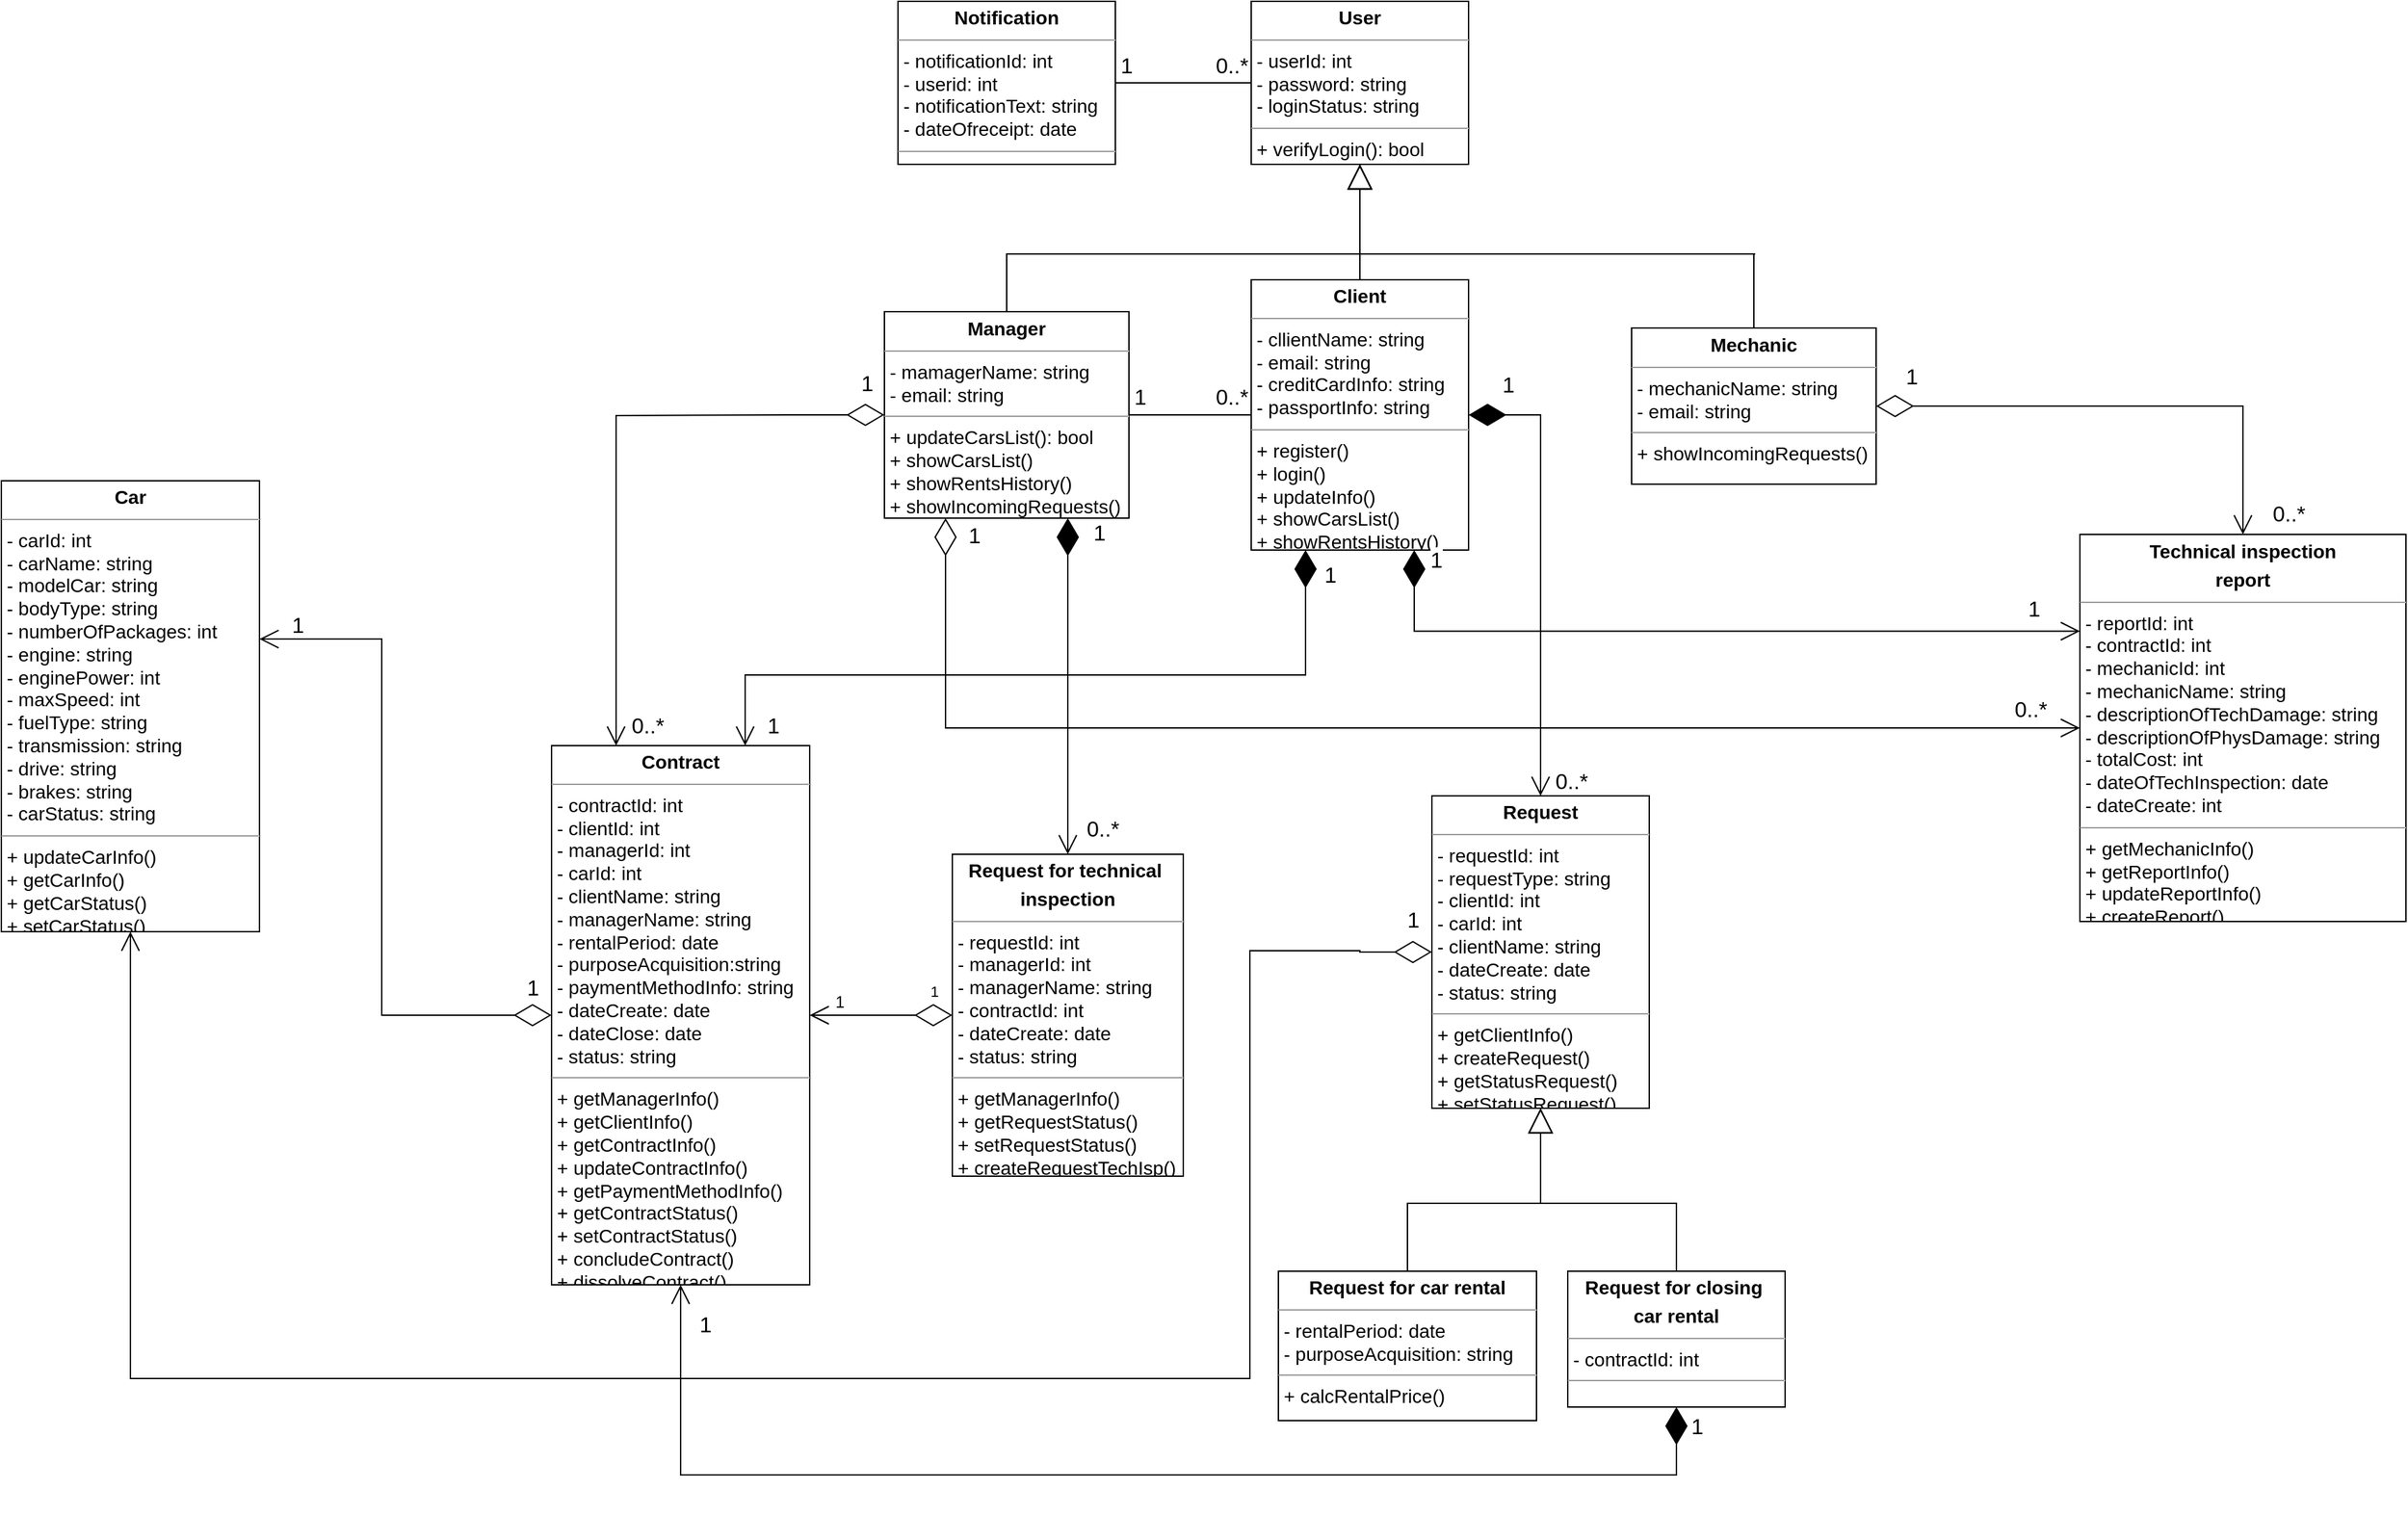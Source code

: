 <mxfile version="11.3.0" type="device" pages="1"><diagram id="lrAARnjr66iQ0tdfJQKW" name="Страница 1"><mxGraphModel dx="1848" dy="1769" grid="1" gridSize="10" guides="1" tooltips="1" connect="1" arrows="1" fold="1" page="1" pageScale="1" pageWidth="827" pageHeight="1169" math="0" shadow="0"><root><mxCell id="0"/><mxCell id="1" parent="0"/><object label="&lt;p style=&quot;margin: 4px 0px 0px ; text-align: center ; font-size: 14px&quot;&gt;&lt;b&gt;&lt;font style=&quot;font-size: 14px&quot;&gt;User&lt;/font&gt;&lt;/b&gt;&lt;/p&gt;&lt;hr size=&quot;1&quot; style=&quot;font-size: 14px&quot;&gt;&lt;p style=&quot;margin: 0px 0px 0px 4px ; font-size: 14px&quot;&gt;&lt;font style=&quot;font-size: 14px&quot;&gt;- userId: int&lt;/font&gt;&lt;/p&gt;&lt;p style=&quot;margin: 0px 0px 0px 4px ; font-size: 14px&quot;&gt;&lt;font style=&quot;font-size: 14px&quot;&gt;- password: string&lt;/font&gt;&lt;/p&gt;&lt;p style=&quot;margin: 0px 0px 0px 4px ; font-size: 14px&quot;&gt;&lt;font style=&quot;font-size: 14px&quot;&gt;- loginStatus: string&amp;nbsp;&lt;/font&gt;&lt;/p&gt;&lt;hr size=&quot;1&quot; style=&quot;font-size: 14px&quot;&gt;&lt;p style=&quot;margin: 0px 0px 0px 4px ; font-size: 14px&quot;&gt;&lt;font style=&quot;font-size: 14px&quot;&gt;+ verifyLogin(): bool&lt;/font&gt;&lt;/p&gt;" placeholders="1" id="WeOP5cdu-YpunNV9IfW0-31"><mxCell style="verticalAlign=top;align=left;overflow=fill;fontSize=12;fontFamily=Helvetica;html=1;spacing=4;" parent="1" vertex="1"><mxGeometry x="280" y="-165" width="160" height="120" as="geometry"/></mxCell></object><mxCell id="WeOP5cdu-YpunNV9IfW0-32" value="&lt;p style=&quot;margin: 4px 0px 0px ; text-align: center ; font-size: 14px&quot;&gt;&lt;b&gt;&lt;font style=&quot;font-size: 14px&quot;&gt;Client&lt;/font&gt;&lt;/b&gt;&lt;/p&gt;&lt;hr size=&quot;1&quot; style=&quot;font-size: 14px&quot;&gt;&lt;p style=&quot;margin: 0px 0px 0px 4px ; font-size: 14px&quot;&gt;&lt;font style=&quot;font-size: 14px&quot;&gt;- cllientName: string&lt;/font&gt;&lt;/p&gt;&lt;p style=&quot;margin: 0px 0px 0px 4px ; font-size: 14px&quot;&gt;&lt;font style=&quot;font-size: 14px&quot;&gt;- email: string&lt;/font&gt;&lt;/p&gt;&lt;p style=&quot;margin: 0px 0px 0px 4px ; font-size: 14px&quot;&gt;&lt;font style=&quot;font-size: 14px&quot;&gt;- creditCardInfo: string&lt;/font&gt;&lt;/p&gt;&lt;p style=&quot;margin: 0px 0px 0px 4px ; font-size: 14px&quot;&gt;&lt;font style=&quot;font-size: 14px&quot;&gt;- passportInfo: string&lt;/font&gt;&lt;/p&gt;&lt;hr size=&quot;1&quot; style=&quot;font-size: 14px&quot;&gt;&lt;p style=&quot;margin: 0px 0px 0px 4px ; font-size: 14px&quot;&gt;&lt;font style=&quot;font-size: 14px&quot;&gt;+ register()&lt;/font&gt;&lt;/p&gt;&lt;p style=&quot;margin: 0px 0px 0px 4px ; font-size: 14px&quot;&gt;&lt;font style=&quot;font-size: 14px&quot;&gt;+ login()&lt;/font&gt;&lt;/p&gt;&lt;p style=&quot;margin: 0px 0px 0px 4px ; font-size: 14px&quot;&gt;&lt;font style=&quot;font-size: 14px&quot;&gt;+ updateInfo()&lt;/font&gt;&lt;/p&gt;&lt;p style=&quot;margin: 0px 0px 0px 4px ; font-size: 14px&quot;&gt;&lt;font style=&quot;font-size: 14px&quot;&gt;+ showCarsList()&lt;/font&gt;&lt;/p&gt;&lt;p style=&quot;margin: 0px 0px 0px 4px ; font-size: 14px&quot;&gt;&lt;font style=&quot;font-size: 14px&quot;&gt;+ showRentsHistory()&lt;/font&gt;&lt;/p&gt;&lt;p style=&quot;margin: 0px 0px 0px 4px ; font-size: 14px&quot;&gt;&lt;br&gt;&lt;/p&gt;" style="verticalAlign=top;align=left;overflow=fill;fontSize=12;fontFamily=Helvetica;html=1;spacing=4;" parent="1" vertex="1"><mxGeometry x="280" y="40" width="160" height="199" as="geometry"/></mxCell><mxCell id="WeOP5cdu-YpunNV9IfW0-33" value="&lt;p style=&quot;margin: 4px 0px 0px ; text-align: center ; font-size: 14px&quot;&gt;&lt;b&gt;&lt;font style=&quot;font-size: 14px&quot;&gt;Mechanic&lt;/font&gt;&lt;/b&gt;&lt;/p&gt;&lt;hr size=&quot;1&quot; style=&quot;font-size: 14px&quot;&gt;&lt;p style=&quot;margin: 0px 0px 0px 4px ; font-size: 14px&quot;&gt;&lt;font style=&quot;font-size: 14px&quot;&gt;- mechanicName: string&lt;/font&gt;&lt;/p&gt;&lt;p style=&quot;margin: 0px 0px 0px 4px ; font-size: 14px&quot;&gt;&lt;font style=&quot;font-size: 14px&quot;&gt;- email: string&lt;/font&gt;&lt;/p&gt;&lt;hr size=&quot;1&quot; style=&quot;font-size: 14px&quot;&gt;&lt;p style=&quot;margin: 0px 0px 0px 4px ; font-size: 14px&quot;&gt;&lt;font style=&quot;font-size: 14px&quot;&gt;+ showIncomingRequests()&lt;/font&gt;&lt;/p&gt;&lt;p style=&quot;margin: 0px 0px 0px 4px ; font-size: 14px&quot;&gt;&lt;br&gt;&lt;/p&gt;" style="verticalAlign=top;align=left;overflow=fill;fontSize=12;fontFamily=Helvetica;html=1;spacing=4;" parent="1" vertex="1"><mxGeometry x="560" y="75.5" width="180" height="115" as="geometry"/></mxCell><mxCell id="WeOP5cdu-YpunNV9IfW0-34" value="&lt;p style=&quot;margin: 4px 0px 0px ; text-align: center ; font-size: 14px&quot;&gt;&lt;b&gt;&lt;font style=&quot;font-size: 14px&quot;&gt;Manager&lt;/font&gt;&lt;/b&gt;&lt;/p&gt;&lt;hr size=&quot;1&quot; style=&quot;font-size: 14px&quot;&gt;&lt;p style=&quot;margin: 0px 0px 0px 4px ; font-size: 14px&quot;&gt;&lt;font style=&quot;font-size: 14px&quot;&gt;- mamagerName: string&lt;/font&gt;&lt;/p&gt;&lt;p style=&quot;margin: 0px 0px 0px 4px ; font-size: 14px&quot;&gt;&lt;font style=&quot;font-size: 14px&quot;&gt;- email: string&lt;/font&gt;&lt;/p&gt;&lt;hr size=&quot;1&quot; style=&quot;font-size: 14px&quot;&gt;&lt;p style=&quot;margin: 0px 0px 0px 4px ; font-size: 14px&quot;&gt;&lt;font style=&quot;font-size: 14px&quot;&gt;+ updateCarsList(): bool&lt;/font&gt;&lt;/p&gt;&lt;p style=&quot;margin: 0px 0px 0px 4px ; font-size: 14px&quot;&gt;&lt;font style=&quot;font-size: 14px&quot;&gt;+ showCarsList()&lt;/font&gt;&lt;/p&gt;&lt;p style=&quot;margin: 0px 0px 0px 4px ; font-size: 14px&quot;&gt;&lt;font style=&quot;font-size: 14px&quot;&gt;+ showRentsHistory()&lt;/font&gt;&lt;/p&gt;&lt;p style=&quot;margin: 0px 0px 0px 4px ; font-size: 14px&quot;&gt;&lt;font style=&quot;font-size: 14px&quot;&gt;+ showIncomingRequests()&lt;/font&gt;&lt;/p&gt;&lt;p style=&quot;margin: 0px 0px 0px 4px ; font-size: 14px&quot;&gt;&lt;br&gt;&lt;/p&gt;" style="verticalAlign=top;align=left;overflow=fill;fontSize=12;fontFamily=Helvetica;html=1;spacing=4;" parent="1" vertex="1"><mxGeometry x="10" y="63.5" width="180" height="152" as="geometry"/></mxCell><mxCell id="WeOP5cdu-YpunNV9IfW0-35" value="" style="endArrow=block;endSize=16;endFill=0;html=1;strokeColor=#000000;strokeWidth=1;edgeStyle=orthogonalEdgeStyle;rounded=0;entryX=0.5;entryY=1;entryDx=0;entryDy=0;exitX=0.5;exitY=0;exitDx=0;exitDy=0;spacing=4;" parent="1" source="WeOP5cdu-YpunNV9IfW0-33" target="WeOP5cdu-YpunNV9IfW0-31" edge="1"><mxGeometry width="160" relative="1" as="geometry"><mxPoint x="10" y="55" as="sourcePoint"/><mxPoint x="340" y="85" as="targetPoint"/><Array as="points"><mxPoint x="651" y="21"/><mxPoint x="361" y="21"/></Array></mxGeometry></mxCell><mxCell id="WeOP5cdu-YpunNV9IfW0-39" value="" style="endArrow=block;endSize=16;endFill=0;html=1;strokeWidth=1;entryX=0.5;entryY=1;entryDx=0;entryDy=0;exitX=0.5;exitY=0;exitDx=0;exitDy=0;rounded=0;edgeStyle=orthogonalEdgeStyle;spacing=4;" parent="1" source="WeOP5cdu-YpunNV9IfW0-34" target="WeOP5cdu-YpunNV9IfW0-31" edge="1"><mxGeometry width="160" relative="1" as="geometry"><mxPoint x="70" y="45" as="sourcePoint"/><mxPoint x="230" y="45" as="targetPoint"/><Array as="points"><mxPoint x="100" y="21"/><mxPoint x="360" y="21"/></Array></mxGeometry></mxCell><mxCell id="WeOP5cdu-YpunNV9IfW0-40" value="" style="endArrow=block;endSize=16;endFill=0;html=1;strokeWidth=1;entryX=0.5;entryY=1;entryDx=0;entryDy=0;exitX=0.5;exitY=0;exitDx=0;exitDy=0;rounded=0;edgeStyle=orthogonalEdgeStyle;spacing=4;" parent="1" source="WeOP5cdu-YpunNV9IfW0-32" target="WeOP5cdu-YpunNV9IfW0-31" edge="1"><mxGeometry width="160" relative="1" as="geometry"><mxPoint x="-10" y="75" as="sourcePoint"/><mxPoint x="200" y="-35" as="targetPoint"/></mxGeometry></mxCell><mxCell id="WeOP5cdu-YpunNV9IfW0-52" value="&lt;p style=&quot;margin: 4px 0px 0px ; text-align: center ; font-size: 14px&quot;&gt;&lt;b&gt;&lt;font style=&quot;font-size: 14px&quot;&gt;Request&lt;/font&gt;&lt;/b&gt;&lt;/p&gt;&lt;hr size=&quot;1&quot; style=&quot;font-size: 14px&quot;&gt;&lt;p style=&quot;margin: 0px 0px 0px 4px ; font-size: 14px&quot;&gt;&lt;font style=&quot;font-size: 14px&quot;&gt;- requestId: int&lt;/font&gt;&lt;/p&gt;&lt;p style=&quot;margin: 0px 0px 0px 4px ; font-size: 14px&quot;&gt;&lt;font style=&quot;font-size: 14px&quot;&gt;- requestType: string&lt;/font&gt;&lt;/p&gt;&lt;p style=&quot;margin: 0px 0px 0px 4px ; font-size: 14px&quot;&gt;&lt;font style=&quot;font-size: 14px&quot;&gt;- clientId: int&lt;/font&gt;&lt;/p&gt;&lt;p style=&quot;margin: 0px 0px 0px 4px ; font-size: 14px&quot;&gt;&lt;font style=&quot;font-size: 14px&quot;&gt;- carId: int&lt;/font&gt;&lt;/p&gt;&lt;p style=&quot;margin: 0px 0px 0px 4px ; font-size: 14px&quot;&gt;&lt;font style=&quot;font-size: 14px&quot;&gt;- clientName: string&lt;/font&gt;&lt;/p&gt;&lt;p style=&quot;margin: 0px 0px 0px 4px ; font-size: 14px&quot;&gt;&lt;font style=&quot;font-size: 14px&quot;&gt;- dateCreate: date&lt;/font&gt;&lt;/p&gt;&lt;p style=&quot;margin: 0px 0px 0px 4px ; font-size: 14px&quot;&gt;&lt;font style=&quot;font-size: 14px&quot;&gt;- status: string&lt;/font&gt;&lt;/p&gt;&lt;hr size=&quot;1&quot; style=&quot;font-size: 14px&quot;&gt;&lt;p style=&quot;margin: 0px 0px 0px 4px ; font-size: 14px&quot;&gt;&lt;font style=&quot;font-size: 14px&quot;&gt;+ getClientInfo()&lt;/font&gt;&lt;/p&gt;&lt;p style=&quot;margin: 0px 0px 0px 4px ; font-size: 14px&quot;&gt;&lt;font style=&quot;font-size: 14px&quot;&gt;+ createRequest()&lt;/font&gt;&lt;/p&gt;&lt;p style=&quot;margin: 0px 0px 0px 4px ; font-size: 14px&quot;&gt;&lt;font style=&quot;font-size: 14px&quot;&gt;+ getStatusRequest()&lt;/font&gt;&lt;/p&gt;&lt;p style=&quot;margin: 0px 0px 0px 4px ; font-size: 14px&quot;&gt;&lt;font style=&quot;font-size: 14px&quot;&gt;+ setStatusRequest()&lt;/font&gt;&lt;/p&gt;" style="verticalAlign=top;align=left;overflow=fill;fontSize=12;fontFamily=Helvetica;html=1;spacing=4;" parent="1" vertex="1"><mxGeometry x="413" y="420" width="160" height="230" as="geometry"/></mxCell><mxCell id="WeOP5cdu-YpunNV9IfW0-53" value="&lt;font style=&quot;font-size: 16px&quot;&gt;1&lt;/font&gt;" style="endArrow=open;html=1;endSize=12;startArrow=diamondThin;startSize=25;startFill=1;edgeStyle=orthogonalEdgeStyle;align=left;verticalAlign=bottom;strokeWidth=1;exitX=1;exitY=0.5;exitDx=0;exitDy=0;entryX=0.5;entryY=0;entryDx=0;entryDy=0;rounded=0;spacing=4;" parent="1" source="WeOP5cdu-YpunNV9IfW0-32" target="WeOP5cdu-YpunNV9IfW0-52" edge="1"><mxGeometry x="-0.877" y="9" relative="1" as="geometry"><mxPoint x="80" y="390" as="sourcePoint"/><mxPoint x="240" y="390" as="targetPoint"/><mxPoint as="offset"/><Array as="points"><mxPoint x="493" y="139"/></Array></mxGeometry></mxCell><mxCell id="WeOP5cdu-YpunNV9IfW0-56" value="&lt;p style=&quot;margin: 4px 0px 0px ; text-align: center ; font-size: 14px&quot;&gt;&lt;b&gt;&lt;font style=&quot;font-size: 14px&quot;&gt;Request for closing&amp;nbsp;&lt;/font&gt;&lt;/b&gt;&lt;/p&gt;&lt;p style=&quot;margin: 4px 0px 0px ; text-align: center ; font-size: 14px&quot;&gt;&lt;b&gt;&lt;font style=&quot;font-size: 14px&quot;&gt;car rental&lt;/font&gt;&lt;/b&gt;&lt;/p&gt;&lt;hr size=&quot;1&quot; style=&quot;font-size: 14px&quot;&gt;&lt;p style=&quot;margin: 0px 0px 0px 4px ; font-size: 14px&quot;&gt;&lt;font style=&quot;font-size: 14px&quot;&gt;- contractId: int&lt;/font&gt;&lt;/p&gt;&lt;hr size=&quot;1&quot; style=&quot;font-size: 14px&quot;&gt;&lt;p style=&quot;margin: 0px 0px 0px 4px ; font-size: 14px&quot;&gt;&lt;br&gt;&lt;/p&gt;" style="verticalAlign=top;align=left;overflow=fill;fontSize=12;fontFamily=Helvetica;html=1;spacing=4;" parent="1" vertex="1"><mxGeometry x="513" y="770" width="160" height="100" as="geometry"/></mxCell><mxCell id="WeOP5cdu-YpunNV9IfW0-57" value="" style="endArrow=block;endSize=16;endFill=0;html=1;strokeWidth=1;rounded=0;edgeStyle=orthogonalEdgeStyle;entryX=0.5;entryY=1;entryDx=0;entryDy=0;exitX=0.5;exitY=0;exitDx=0;exitDy=0;spacing=4;" parent="1" source="REHTgYiFzQyYZVdA68PL-5" target="WeOP5cdu-YpunNV9IfW0-52" edge="1"><mxGeometry width="160" relative="1" as="geometry"><mxPoint x="400" y="690" as="sourcePoint"/><mxPoint x="210" y="649" as="targetPoint"/><Array as="points"><mxPoint x="395" y="720"/><mxPoint x="493" y="720"/></Array></mxGeometry></mxCell><mxCell id="WeOP5cdu-YpunNV9IfW0-58" value="" style="endArrow=block;endSize=16;endFill=0;html=1;strokeWidth=1;rounded=0;edgeStyle=orthogonalEdgeStyle;entryX=0.5;entryY=1;entryDx=0;entryDy=0;exitX=0.5;exitY=0;exitDx=0;exitDy=0;spacing=4;" parent="1" source="WeOP5cdu-YpunNV9IfW0-56" target="WeOP5cdu-YpunNV9IfW0-52" edge="1"><mxGeometry width="160" relative="1" as="geometry"><mxPoint x="310" y="749" as="sourcePoint"/><mxPoint x="470" y="749" as="targetPoint"/><Array as="points"><mxPoint x="593" y="720"/><mxPoint x="493" y="720"/></Array></mxGeometry></mxCell><mxCell id="WeOP5cdu-YpunNV9IfW0-59" value="&lt;p style=&quot;margin: 4px 0px 0px ; text-align: center ; font-size: 14px&quot;&gt;&lt;b&gt;&lt;font style=&quot;font-size: 14px&quot;&gt;Contract&lt;/font&gt;&lt;/b&gt;&lt;/p&gt;&lt;hr size=&quot;1&quot; style=&quot;font-size: 14px&quot;&gt;&lt;p style=&quot;margin: 0px 0px 0px 4px ; font-size: 14px&quot;&gt;&lt;font style=&quot;font-size: 14px&quot;&gt;- contractId: int&lt;/font&gt;&lt;/p&gt;&lt;p style=&quot;margin: 0px 0px 0px 4px ; font-size: 14px&quot;&gt;&lt;font style=&quot;font-size: 14px&quot;&gt;&lt;span&gt;- clientId: int&lt;/span&gt;&lt;br&gt;&lt;/font&gt;&lt;/p&gt;&lt;p style=&quot;margin: 0px 0px 0px 4px ; font-size: 14px&quot;&gt;&lt;font style=&quot;font-size: 14px&quot;&gt;- managerId: int&lt;/font&gt;&lt;/p&gt;&lt;p style=&quot;margin: 0px 0px 0px 4px ; font-size: 14px&quot;&gt;&lt;font style=&quot;font-size: 14px&quot;&gt;- carId: int&lt;/font&gt;&lt;/p&gt;&lt;p style=&quot;margin: 0px 0px 0px 4px ; font-size: 14px&quot;&gt;&lt;font style=&quot;font-size: 14px&quot;&gt;- clientName: string&lt;/font&gt;&lt;/p&gt;&lt;p style=&quot;margin: 0px 0px 0px 4px ; font-size: 14px&quot;&gt;&lt;font style=&quot;font-size: 14px&quot;&gt;- managerName: string&lt;/font&gt;&lt;/p&gt;&lt;p style=&quot;margin: 0px 0px 0px 4px ; font-size: 14px&quot;&gt;&lt;font style=&quot;font-size: 14px&quot;&gt;- rentalPeriod: date&lt;/font&gt;&lt;/p&gt;&lt;p style=&quot;margin: 0px 0px 0px 4px ; font-size: 14px&quot;&gt;&lt;font style=&quot;font-size: 14px&quot;&gt;- purposeAcquisition:string&lt;/font&gt;&lt;/p&gt;&lt;p style=&quot;margin: 0px 0px 0px 4px ; font-size: 14px&quot;&gt;&lt;font style=&quot;font-size: 14px&quot;&gt;- paymentMethodInfo: string&lt;/font&gt;&lt;/p&gt;&lt;p style=&quot;margin: 0px 0px 0px 4px ; font-size: 14px&quot;&gt;&lt;font style=&quot;font-size: 14px&quot;&gt;- dateCreate: date&lt;/font&gt;&lt;/p&gt;&lt;p style=&quot;margin: 0px 0px 0px 4px ; font-size: 14px&quot;&gt;&lt;font style=&quot;font-size: 14px&quot;&gt;- dateClose: date&lt;/font&gt;&lt;/p&gt;&lt;p style=&quot;margin: 0px 0px 0px 4px ; font-size: 14px&quot;&gt;&lt;font style=&quot;font-size: 14px&quot;&gt;- status: string&lt;/font&gt;&lt;/p&gt;&lt;hr size=&quot;1&quot; style=&quot;font-size: 14px&quot;&gt;&lt;p style=&quot;margin: 0px 0px 0px 4px ; font-size: 14px&quot;&gt;&lt;font style=&quot;font-size: 14px&quot;&gt;+ getManagerInfo()&lt;/font&gt;&lt;/p&gt;&lt;p style=&quot;margin: 0px 0px 0px 4px ; font-size: 14px&quot;&gt;&lt;font style=&quot;font-size: 14px&quot;&gt;+ getClientInfo()&lt;/font&gt;&lt;/p&gt;&lt;p style=&quot;margin: 0px 0px 0px 4px ; font-size: 14px&quot;&gt;&lt;font style=&quot;font-size: 14px&quot;&gt;+ getContractInfo()&lt;/font&gt;&lt;/p&gt;&lt;p style=&quot;margin: 0px 0px 0px 4px ; font-size: 14px&quot;&gt;&lt;font style=&quot;font-size: 14px&quot;&gt;+ updateContractInfo()&lt;/font&gt;&lt;/p&gt;&lt;p style=&quot;margin: 0px 0px 0px 4px ; font-size: 14px&quot;&gt;&lt;font style=&quot;font-size: 14px&quot;&gt;+ getPaymentMethodInfo()&lt;/font&gt;&lt;/p&gt;&lt;p style=&quot;margin: 0px 0px 0px 4px ; font-size: 14px&quot;&gt;&lt;font style=&quot;font-size: 14px&quot;&gt;+ getContractStatus()&lt;/font&gt;&lt;/p&gt;&lt;p style=&quot;margin: 0px 0px 0px 4px ; font-size: 14px&quot;&gt;&lt;font style=&quot;font-size: 14px&quot;&gt;+ setContractStatus()&lt;/font&gt;&lt;/p&gt;&lt;p style=&quot;margin: 0px 0px 0px 4px ; font-size: 14px&quot;&gt;&lt;font style=&quot;font-size: 14px&quot;&gt;+ concludeContract()&lt;/font&gt;&lt;/p&gt;&lt;p style=&quot;margin: 0px 0px 0px 4px ; font-size: 14px&quot;&gt;&lt;font style=&quot;font-size: 14px&quot;&gt;+ dissolveContract()&lt;/font&gt;&lt;/p&gt;" style="verticalAlign=top;align=left;overflow=fill;fontSize=12;fontFamily=Helvetica;html=1;spacing=4;" parent="1" vertex="1"><mxGeometry x="-235" y="383" width="190" height="397" as="geometry"/></mxCell><mxCell id="WeOP5cdu-YpunNV9IfW0-65" value="&lt;font style=&quot;font-size: 16px&quot;&gt;1&lt;/font&gt;" style="endArrow=open;html=1;endSize=12;startArrow=diamondThin;startSize=25;startFill=0;edgeStyle=orthogonalEdgeStyle;align=left;verticalAlign=bottom;strokeWidth=1;entryX=0.25;entryY=0;entryDx=0;entryDy=0;rounded=0;spacing=4;exitX=0;exitY=0.5;exitDx=0;exitDy=0;" parent="1" source="WeOP5cdu-YpunNV9IfW0-34" target="WeOP5cdu-YpunNV9IfW0-59" edge="1"><mxGeometry x="-0.902" y="-10" relative="1" as="geometry"><mxPoint x="-50" y="240" as="sourcePoint"/><mxPoint x="-60" y="440" as="targetPoint"/><Array as="points"><mxPoint x="-60" y="139"/><mxPoint x="-60" y="140"/><mxPoint x="-188" y="140"/></Array><mxPoint as="offset"/></mxGeometry></mxCell><mxCell id="WeOP5cdu-YpunNV9IfW0-67" value="&lt;font style=&quot;font-size: 16px&quot;&gt;1&lt;/font&gt;" style="endArrow=open;html=1;endSize=12;startArrow=diamondThin;startSize=25;startFill=1;edgeStyle=orthogonalEdgeStyle;align=left;verticalAlign=bottom;strokeWidth=1;exitX=0.25;exitY=1;exitDx=0;exitDy=0;entryX=0.75;entryY=0;entryDx=0;entryDy=0;rounded=0;spacing=4;" parent="1" source="WeOP5cdu-YpunNV9IfW0-32" target="WeOP5cdu-YpunNV9IfW0-59" edge="1"><mxGeometry x="-0.887" y="10" relative="1" as="geometry"><mxPoint x="180" y="330" as="sourcePoint"/><mxPoint x="140" y="450" as="targetPoint"/><Array as="points"><mxPoint x="320" y="331"/><mxPoint x="-92" y="331"/></Array><mxPoint as="offset"/></mxGeometry></mxCell><mxCell id="WeOP5cdu-YpunNV9IfW0-72" value="&lt;p style=&quot;margin: 4px 0px 0px ; text-align: center ; font-size: 14px&quot;&gt;&lt;b&gt;&lt;font style=&quot;font-size: 14px&quot;&gt;Car&lt;/font&gt;&lt;/b&gt;&lt;/p&gt;&lt;hr size=&quot;1&quot; style=&quot;font-size: 14px&quot;&gt;&lt;p style=&quot;margin: 0px 0px 0px 4px ; font-size: 14px&quot;&gt;&lt;font style=&quot;font-size: 14px&quot;&gt;- carId: int&lt;/font&gt;&lt;/p&gt;&lt;p style=&quot;margin: 0px 0px 0px 4px ; font-size: 14px&quot;&gt;&lt;font style=&quot;font-size: 14px&quot;&gt;- carName: string&lt;/font&gt;&lt;/p&gt;&lt;p style=&quot;margin: 0px 0px 0px 4px ; font-size: 14px&quot;&gt;&lt;font style=&quot;font-size: 14px&quot;&gt;- modelCar: string&lt;/font&gt;&lt;/p&gt;&lt;p style=&quot;margin: 0px 0px 0px 4px ; font-size: 14px&quot;&gt;&lt;font style=&quot;font-size: 14px&quot;&gt;- bodyType: string&lt;/font&gt;&lt;/p&gt;&lt;p style=&quot;margin: 0px 0px 0px 4px ; font-size: 14px&quot;&gt;- numberOfPackages: int&lt;/p&gt;&lt;p style=&quot;margin: 0px 0px 0px 4px ; font-size: 14px&quot;&gt;&lt;font style=&quot;font-size: 14px&quot;&gt;- engine: string&lt;/font&gt;&lt;/p&gt;&lt;p style=&quot;margin: 0px 0px 0px 4px ; font-size: 14px&quot;&gt;&lt;font style=&quot;font-size: 14px&quot;&gt;- enginePower: int&lt;/font&gt;&lt;/p&gt;&lt;p style=&quot;margin: 0px 0px 0px 4px ; font-size: 14px&quot;&gt;&lt;font style=&quot;font-size: 14px&quot;&gt;- maxSpeed: int&lt;/font&gt;&lt;/p&gt;&lt;p style=&quot;margin: 0px 0px 0px 4px ; font-size: 14px&quot;&gt;&lt;font style=&quot;font-size: 14px&quot;&gt;- fuelType: string&lt;/font&gt;&lt;/p&gt;&lt;p style=&quot;margin: 0px 0px 0px 4px ; font-size: 14px&quot;&gt;&lt;font style=&quot;font-size: 14px&quot;&gt;- transmission: string&lt;/font&gt;&lt;/p&gt;&lt;p style=&quot;margin: 0px 0px 0px 4px ; font-size: 14px&quot;&gt;&lt;font style=&quot;font-size: 14px&quot;&gt;- drive: string&lt;/font&gt;&lt;/p&gt;&lt;p style=&quot;margin: 0px 0px 0px 4px ; font-size: 14px&quot;&gt;&lt;font style=&quot;font-size: 14px&quot;&gt;- brakes: string&lt;/font&gt;&lt;/p&gt;&lt;p style=&quot;margin: 0px 0px 0px 4px ; font-size: 14px&quot;&gt;&lt;font style=&quot;font-size: 14px&quot;&gt;- carStatus: string&lt;/font&gt;&lt;/p&gt;&lt;hr size=&quot;1&quot; style=&quot;font-size: 14px&quot;&gt;&lt;p style=&quot;margin: 0px 0px 0px 4px ; font-size: 14px&quot;&gt;&lt;font style=&quot;font-size: 14px&quot;&gt;+ updateCarInfo()&lt;/font&gt;&lt;/p&gt;&lt;p style=&quot;margin: 0px 0px 0px 4px ; font-size: 14px&quot;&gt;&lt;font style=&quot;font-size: 14px&quot;&gt;+ getCarInfo()&lt;/font&gt;&lt;/p&gt;&lt;p style=&quot;margin: 0px 0px 0px 4px ; font-size: 14px&quot;&gt;&lt;font style=&quot;font-size: 14px&quot;&gt;+ getCarStatus()&lt;/font&gt;&lt;/p&gt;&lt;p style=&quot;margin: 0px 0px 0px 4px ; font-size: 14px&quot;&gt;&lt;font style=&quot;font-size: 14px&quot;&gt;+ setCarStatus()&lt;/font&gt;&lt;/p&gt;" style="verticalAlign=top;align=left;overflow=fill;fontSize=12;fontFamily=Helvetica;html=1;direction=west;spacing=4;" parent="1" vertex="1"><mxGeometry x="-640" y="188" width="190" height="332" as="geometry"/></mxCell><object label="&lt;p style=&quot;margin: 4px 0px 0px ; text-align: center ; font-size: 14px&quot;&gt;&lt;b&gt;&lt;font style=&quot;font-size: 14px&quot;&gt;Notification&lt;/font&gt;&lt;/b&gt;&lt;/p&gt;&lt;hr size=&quot;1&quot; style=&quot;font-size: 14px&quot;&gt;&lt;p style=&quot;margin: 0px 0px 0px 4px ; font-size: 14px&quot;&gt;&lt;font style=&quot;font-size: 14px&quot;&gt;- notificationId: int&lt;/font&gt;&lt;/p&gt;&lt;p style=&quot;margin: 0px 0px 0px 4px ; font-size: 14px&quot;&gt;&lt;font style=&quot;font-size: 14px&quot;&gt;- userid: int&lt;/font&gt;&lt;/p&gt;&lt;p style=&quot;margin: 0px 0px 0px 4px ; font-size: 14px&quot;&gt;&lt;font style=&quot;font-size: 14px&quot;&gt;- notificationText: string&lt;/font&gt;&lt;/p&gt;&lt;p style=&quot;margin: 0px 0px 0px 4px ; font-size: 14px&quot;&gt;&lt;font style=&quot;font-size: 14px&quot;&gt;- dateOfreceipt: date&amp;nbsp;&lt;/font&gt;&lt;/p&gt;&lt;hr size=&quot;1&quot; style=&quot;font-size: 14px&quot;&gt;&lt;p style=&quot;margin: 0px 0px 0px 4px ; font-size: 14px&quot;&gt;&lt;br&gt;&lt;/p&gt;" placeholders="1" id="WeOP5cdu-YpunNV9IfW0-81"><mxCell style="verticalAlign=top;align=left;overflow=fill;fontSize=12;fontFamily=Helvetica;html=1;spacing=4;" parent="1" vertex="1"><mxGeometry x="20" y="-165" width="160" height="120" as="geometry"/></mxCell></object><mxCell id="WeOP5cdu-YpunNV9IfW0-88" value="&lt;p style=&quot;margin: 4px 0px 0px ; text-align: center ; font-size: 14px&quot;&gt;&lt;b&gt;&lt;font style=&quot;font-size: 14px&quot;&gt;Request for technical&amp;nbsp;&lt;/font&gt;&lt;/b&gt;&lt;/p&gt;&lt;p style=&quot;margin: 4px 0px 0px ; text-align: center ; font-size: 14px&quot;&gt;&lt;b&gt;&lt;font style=&quot;font-size: 14px&quot;&gt;inspection&lt;/font&gt;&lt;/b&gt;&lt;/p&gt;&lt;hr size=&quot;1&quot; style=&quot;font-size: 14px&quot;&gt;&lt;p style=&quot;margin: 0px 0px 0px 4px ; font-size: 14px&quot;&gt;&lt;font style=&quot;font-size: 14px&quot;&gt;- requestId: int&lt;/font&gt;&lt;/p&gt;&lt;p style=&quot;margin: 0px 0px 0px 4px ; font-size: 14px&quot;&gt;&lt;font style=&quot;font-size: 14px&quot;&gt;- managerId: int&lt;/font&gt;&lt;/p&gt;&lt;p style=&quot;margin: 0px 0px 0px 4px ; font-size: 14px&quot;&gt;&lt;font style=&quot;font-size: 14px&quot;&gt;- managerName: string&lt;/font&gt;&lt;/p&gt;&lt;p style=&quot;margin: 0px 0px 0px 4px ; font-size: 14px&quot;&gt;&lt;font style=&quot;font-size: 14px&quot;&gt;- contractId: int&lt;/font&gt;&lt;/p&gt;&lt;p style=&quot;margin: 0px 0px 0px 4px ; font-size: 14px&quot;&gt;&lt;font style=&quot;font-size: 14px&quot;&gt;- dateCreate: date&lt;/font&gt;&lt;/p&gt;&lt;p style=&quot;margin: 0px 0px 0px 4px ; font-size: 14px&quot;&gt;&lt;font style=&quot;font-size: 14px&quot;&gt;- status: string&lt;/font&gt;&lt;/p&gt;&lt;hr size=&quot;1&quot; style=&quot;font-size: 14px&quot;&gt;&lt;p style=&quot;margin: 0px 0px 0px 4px ; font-size: 14px&quot;&gt;&lt;font style=&quot;font-size: 14px&quot;&gt;+ getManagerInfo()&lt;/font&gt;&lt;/p&gt;&lt;p style=&quot;margin: 0px 0px 0px 4px ; font-size: 14px&quot;&gt;&lt;font style=&quot;font-size: 14px&quot;&gt;+ getRequestStatus()&lt;/font&gt;&lt;/p&gt;&lt;p style=&quot;margin: 0px 0px 0px 4px ; font-size: 14px&quot;&gt;&lt;font style=&quot;font-size: 14px&quot;&gt;+ setRequestStatus()&lt;/font&gt;&lt;/p&gt;&lt;p style=&quot;margin: 0px 0px 0px 4px ; font-size: 14px&quot;&gt;&lt;font style=&quot;font-size: 14px&quot;&gt;+ createRequestTechIsp()&lt;/font&gt;&lt;/p&gt;&lt;p style=&quot;margin: 0px 0px 0px 4px ; font-size: 14px&quot;&gt;&lt;br&gt;&lt;/p&gt;" style="verticalAlign=top;align=left;overflow=fill;fontSize=12;fontFamily=Helvetica;html=1;spacing=4;" parent="1" vertex="1"><mxGeometry x="60" y="463" width="170" height="237" as="geometry"/></mxCell><mxCell id="WeOP5cdu-YpunNV9IfW0-94" value="&lt;font style=&quot;font-size: 16px&quot;&gt;1&lt;/font&gt;" style="endArrow=open;html=1;endSize=12;startArrow=diamondThin;startSize=25;startFill=1;edgeStyle=orthogonalEdgeStyle;align=left;verticalAlign=bottom;strokeWidth=1;exitX=0.75;exitY=1;exitDx=0;exitDy=0;entryX=0.5;entryY=0;entryDx=0;entryDy=0;rounded=0;spacing=4;" parent="1" source="WeOP5cdu-YpunNV9IfW0-34" target="WeOP5cdu-YpunNV9IfW0-88" edge="1"><mxGeometry x="-0.805" y="15" relative="1" as="geometry"><mxPoint x="89.333" y="350" as="sourcePoint"/><mxPoint x="-14" y="450" as="targetPoint"/><mxPoint as="offset"/><Array as="points"><mxPoint x="145" y="420"/><mxPoint x="145" y="420"/></Array></mxGeometry></mxCell><mxCell id="WeOP5cdu-YpunNV9IfW0-119" value="&lt;font style=&quot;font-size: 16px&quot;&gt;1&lt;/font&gt;" style="endArrow=open;html=1;endSize=12;startArrow=diamondThin;startSize=25;startFill=0;edgeStyle=orthogonalEdgeStyle;align=left;verticalAlign=bottom;strokeWidth=1;rounded=0;spacing=4;exitX=0;exitY=0.5;exitDx=0;exitDy=0;entryX=0;entryY=0.649;entryDx=0;entryDy=0;entryPerimeter=0;" parent="1" source="WeOP5cdu-YpunNV9IfW0-59" target="WeOP5cdu-YpunNV9IfW0-72" edge="1"><mxGeometry x="-0.911" y="-7" relative="1" as="geometry"><mxPoint x="-220" y="900" as="sourcePoint"/><mxPoint x="-390" y="308" as="targetPoint"/><Array as="points"><mxPoint x="-360" y="582"/><mxPoint x="-360" y="304"/></Array><mxPoint as="offset"/></mxGeometry></mxCell><mxCell id="WeOP5cdu-YpunNV9IfW0-132" value="&lt;font style=&quot;font-size: 16px&quot;&gt;1&lt;/font&gt;" style="endArrow=open;html=1;endSize=12;startArrow=diamondThin;startSize=25;startFill=0;edgeStyle=orthogonalEdgeStyle;align=left;verticalAlign=bottom;strokeWidth=1;rounded=0;spacing=4;exitX=0;exitY=0.5;exitDx=0;exitDy=0;" parent="1" source="WeOP5cdu-YpunNV9IfW0-52" target="WeOP5cdu-YpunNV9IfW0-72" edge="1"><mxGeometry x="-0.972" y="-10" relative="1" as="geometry"><mxPoint x="400" y="550" as="sourcePoint"/><mxPoint x="-491" y="410" as="targetPoint"/><Array as="points"><mxPoint x="360" y="535"/><mxPoint x="279" y="534"/><mxPoint x="279" y="849"/><mxPoint x="-545" y="849"/></Array><mxPoint as="offset"/></mxGeometry></mxCell><mxCell id="REHTgYiFzQyYZVdA68PL-5" value="&lt;p style=&quot;margin: 4px 0px 0px ; text-align: center ; font-size: 14px&quot;&gt;&lt;font style=&quot;font-size: 14px&quot;&gt;&lt;b&gt;Request for&amp;nbsp;&lt;/b&gt;&lt;b&gt;car rental&lt;/b&gt;&lt;/font&gt;&lt;/p&gt;&lt;hr size=&quot;1&quot; style=&quot;font-size: 14px&quot;&gt;&lt;p style=&quot;margin: 0px 0px 0px 4px ; font-size: 14px&quot;&gt;&lt;font style=&quot;font-size: 14px&quot;&gt;- rentalPeriod: date&lt;/font&gt;&lt;/p&gt;&lt;p style=&quot;margin: 0px 0px 0px 4px ; font-size: 14px&quot;&gt;&lt;font style=&quot;font-size: 14px&quot;&gt;- purposeAcquisition: string&lt;/font&gt;&lt;/p&gt;&lt;hr size=&quot;1&quot; style=&quot;font-size: 14px&quot;&gt;&lt;p style=&quot;margin: 0px 0px 0px 4px ; font-size: 14px&quot;&gt;&lt;font style=&quot;font-size: 14px&quot;&gt;+ calcRentalPrice()&lt;/font&gt;&lt;/p&gt;" style="verticalAlign=top;align=left;overflow=fill;fontSize=12;fontFamily=Helvetica;html=1;spacing=4;" parent="1" vertex="1"><mxGeometry x="300" y="770" width="190" height="110" as="geometry"/></mxCell><mxCell id="REHTgYiFzQyYZVdA68PL-17" value="1" style="endArrow=open;html=1;endSize=12;startArrow=diamondThin;startSize=25;startFill=0;edgeStyle=orthogonalEdgeStyle;align=left;verticalAlign=bottom;rounded=0;spacing=4;exitX=0;exitY=0.5;exitDx=0;exitDy=0;entryX=1;entryY=0.5;entryDx=0;entryDy=0;" parent="1" source="WeOP5cdu-YpunNV9IfW0-88" edge="1" target="WeOP5cdu-YpunNV9IfW0-59"><mxGeometry x="-0.618" y="-7" relative="1" as="geometry"><mxPoint x="30" y="600" as="sourcePoint"/><mxPoint x="-45" y="587" as="targetPoint"/><Array as="points"/><mxPoint as="offset"/></mxGeometry></mxCell><mxCell id="REHTgYiFzQyYZVdA68PL-23" value="&lt;font style=&quot;font-size: 16px&quot;&gt;1&lt;/font&gt;" style="endArrow=open;html=1;endSize=12;startArrow=diamondThin;startSize=25;startFill=1;edgeStyle=orthogonalEdgeStyle;align=left;verticalAlign=bottom;exitX=0.5;exitY=1;exitDx=0;exitDy=0;rounded=0;entryX=0.5;entryY=1;entryDx=0;entryDy=0;spacing=4;" parent="1" source="WeOP5cdu-YpunNV9IfW0-56" target="WeOP5cdu-YpunNV9IfW0-59" edge="1"><mxGeometry x="-0.94" y="7" relative="1" as="geometry"><mxPoint x="260" y="930" as="sourcePoint"/><mxPoint x="420" y="930" as="targetPoint"/><Array as="points"><mxPoint x="593" y="920"/><mxPoint x="-140" y="920"/></Array><mxPoint as="offset"/></mxGeometry></mxCell><mxCell id="REHTgYiFzQyYZVdA68PL-36" value="&lt;font style=&quot;font-size: 16px&quot;&gt;1&lt;/font&gt;" style="text;html=1;resizable=0;points=[];autosize=1;align=left;verticalAlign=top;spacingTop=-4;spacing=4;" parent="1" vertex="1"><mxGeometry x="-130" y="795" width="30" height="20" as="geometry"/></mxCell><mxCell id="REHTgYiFzQyYZVdA68PL-37" value="&lt;font style=&quot;font-size: 16px&quot;&gt;1&lt;/font&gt;" style="text;html=1;resizable=0;points=[];autosize=1;align=left;verticalAlign=top;spacingTop=-4;spacing=4;" parent="1" vertex="1"><mxGeometry x="-430" y="280" width="30" height="20" as="geometry"/></mxCell><mxCell id="REHTgYiFzQyYZVdA68PL-50" value="1" style="text;html=1;resizable=0;points=[];autosize=1;align=left;verticalAlign=top;spacingTop=-4;spacing=4;" parent="1" vertex="1"><mxGeometry x="-30.5" y="560" width="20" height="20" as="geometry"/></mxCell><mxCell id="REHTgYiFzQyYZVdA68PL-51" value="&lt;font style=&quot;font-size: 16px&quot;&gt;0..*&lt;/font&gt;" style="text;html=1;resizable=0;points=[];autosize=1;align=left;verticalAlign=top;spacingTop=-4;spacing=4;" parent="1" vertex="1"><mxGeometry x="-180" y="354" width="50" height="20" as="geometry"/></mxCell><mxCell id="REHTgYiFzQyYZVdA68PL-54" value="" style="endArrow=none;html=1;edgeStyle=orthogonalEdgeStyle;strokeColor=#000000;exitX=1;exitY=0.5;exitDx=0;exitDy=0;entryX=0;entryY=0.5;entryDx=0;entryDy=0;rounded=0;spacing=4;" parent="1" source="WeOP5cdu-YpunNV9IfW0-34" target="WeOP5cdu-YpunNV9IfW0-32" edge="1"><mxGeometry relative="1" as="geometry"><mxPoint x="10" y="320" as="sourcePoint"/><mxPoint x="170" y="320" as="targetPoint"/></mxGeometry></mxCell><mxCell id="REHTgYiFzQyYZVdA68PL-55" value="&lt;font style=&quot;font-size: 16px&quot;&gt;1&lt;/font&gt;" style="resizable=0;html=1;align=left;verticalAlign=bottom;labelBackgroundColor=#ffffff;fontSize=10;spacing=4;" parent="REHTgYiFzQyYZVdA68PL-54" connectable="0" vertex="1"><mxGeometry x="-1" relative="1" as="geometry"/></mxCell><mxCell id="REHTgYiFzQyYZVdA68PL-56" value="&lt;font style=&quot;font-size: 16px&quot;&gt;0..*&lt;/font&gt;" style="resizable=0;html=1;align=right;verticalAlign=bottom;labelBackgroundColor=#ffffff;fontSize=10;spacing=4;" parent="REHTgYiFzQyYZVdA68PL-54" connectable="0" vertex="1"><mxGeometry x="1" relative="1" as="geometry"/></mxCell><mxCell id="REHTgYiFzQyYZVdA68PL-57" value="&lt;font style=&quot;font-size: 16px&quot;&gt;0..*&lt;/font&gt;" style="text;html=1;resizable=0;points=[];autosize=1;align=left;verticalAlign=top;spacingTop=-4;spacing=4;" parent="1" vertex="1"><mxGeometry x="155" y="430" width="50" height="20" as="geometry"/></mxCell><mxCell id="REHTgYiFzQyYZVdA68PL-58" value="&lt;font style=&quot;font-size: 16px&quot;&gt;0..*&lt;/font&gt;" style="text;html=1;resizable=0;points=[];autosize=1;align=left;verticalAlign=top;spacingTop=-4;spacing=4;" parent="1" vertex="1"><mxGeometry x="500" y="394.5" width="50" height="20" as="geometry"/></mxCell><mxCell id="REHTgYiFzQyYZVdA68PL-65" value="&lt;font style=&quot;font-size: 16px&quot;&gt;1&lt;/font&gt;" style="text;html=1;resizable=0;points=[];autosize=1;align=left;verticalAlign=top;spacingTop=-4;spacing=4;" parent="1" vertex="1"><mxGeometry x="-80" y="354" width="30" height="20" as="geometry"/></mxCell><mxCell id="REHTgYiFzQyYZVdA68PL-66" value="" style="endArrow=none;html=1;edgeStyle=orthogonalEdgeStyle;strokeColor=#000000;rounded=0;entryX=0;entryY=0.5;entryDx=0;entryDy=0;exitX=1;exitY=0.5;exitDx=0;exitDy=0;spacing=4;" parent="1" source="WeOP5cdu-YpunNV9IfW0-81" target="WeOP5cdu-YpunNV9IfW0-31" edge="1"><mxGeometry relative="1" as="geometry"><mxPoint x="40" y="50" as="sourcePoint"/><mxPoint x="200" y="50" as="targetPoint"/></mxGeometry></mxCell><mxCell id="REHTgYiFzQyYZVdA68PL-67" value="&lt;font style=&quot;font-size: 16px&quot;&gt;1&lt;/font&gt;" style="resizable=0;html=1;align=left;verticalAlign=bottom;labelBackgroundColor=#ffffff;fontSize=10;spacing=4;" parent="REHTgYiFzQyYZVdA68PL-66" connectable="0" vertex="1"><mxGeometry x="-1" relative="1" as="geometry"/></mxCell><mxCell id="REHTgYiFzQyYZVdA68PL-68" value="&lt;font style=&quot;font-size: 16px&quot;&gt;0..*&lt;/font&gt;" style="resizable=0;html=1;align=right;verticalAlign=bottom;labelBackgroundColor=#ffffff;fontSize=10;spacing=4;" parent="REHTgYiFzQyYZVdA68PL-66" connectable="0" vertex="1"><mxGeometry x="1" relative="1" as="geometry"/></mxCell><mxCell id="zJbu3su7Qu_l7THYyI0H-1" value="&lt;p style=&quot;margin: 4px 0px 0px ; text-align: center ; font-size: 14px&quot;&gt;&lt;b&gt;&lt;font style=&quot;font-size: 14px&quot;&gt;Technical inspection&lt;/font&gt;&lt;/b&gt;&lt;/p&gt;&lt;p style=&quot;margin: 4px 0px 0px ; text-align: center ; font-size: 14px&quot;&gt;&lt;b&gt;&lt;font style=&quot;font-size: 14px&quot;&gt;report&lt;/font&gt;&lt;/b&gt;&lt;/p&gt;&lt;hr size=&quot;1&quot; style=&quot;font-size: 14px&quot;&gt;&lt;p style=&quot;margin: 0px 0px 0px 4px ; font-size: 14px&quot;&gt;&lt;font style=&quot;font-size: 14px&quot;&gt;- reportId: int&lt;/font&gt;&lt;/p&gt;&lt;p style=&quot;margin: 0px 0px 0px 4px ; font-size: 14px&quot;&gt;&lt;font style=&quot;font-size: 14px&quot;&gt;- contractId: int&lt;/font&gt;&lt;/p&gt;&lt;p style=&quot;margin: 0px 0px 0px 4px ; font-size: 14px&quot;&gt;&lt;font style=&quot;font-size: 14px&quot;&gt;- mechanicId: int&lt;/font&gt;&lt;/p&gt;&lt;p style=&quot;margin: 0px 0px 0px 4px ; font-size: 14px&quot;&gt;&lt;font style=&quot;font-size: 14px&quot;&gt;- mechanicName: string&lt;/font&gt;&lt;/p&gt;&lt;p style=&quot;margin: 0px 0px 0px 4px ; font-size: 14px&quot;&gt;- descriptionOfTechDamage: string&lt;/p&gt;&lt;p style=&quot;margin: 0px 0px 0px 4px ; font-size: 14px&quot;&gt;- descriptionOfPhysDamage: string&lt;/p&gt;&lt;p style=&quot;margin: 0px 0px 0px 4px ; font-size: 14px&quot;&gt;- totalCost: int&lt;/p&gt;&lt;p style=&quot;margin: 0px 0px 0px 4px ; font-size: 14px&quot;&gt;- dateOfTechInspection: date&lt;/p&gt;&lt;p style=&quot;margin: 0px 0px 0px 4px ; font-size: 14px&quot;&gt;- dateCreate: int&lt;/p&gt;&lt;hr size=&quot;1&quot; style=&quot;font-size: 14px&quot;&gt;&lt;p style=&quot;margin: 0px 0px 0px 4px ; font-size: 14px&quot;&gt;&lt;font style=&quot;font-size: 14px&quot;&gt;+ getMechanicInfo()&lt;/font&gt;&lt;/p&gt;&lt;p style=&quot;margin: 0px 0px 0px 4px ; font-size: 14px&quot;&gt;&lt;font style=&quot;font-size: 14px&quot;&gt;+ getReportInfo()&lt;/font&gt;&lt;/p&gt;&lt;p style=&quot;margin: 0px 0px 0px 4px ; font-size: 14px&quot;&gt;+ updateReportInfo()&lt;/p&gt;&lt;p style=&quot;margin: 0px 0px 0px 4px ; font-size: 14px&quot;&gt;&lt;font style=&quot;font-size: 14px&quot;&gt;+ createReport()&lt;/font&gt;&lt;/p&gt;" style="verticalAlign=top;align=left;overflow=fill;fontSize=12;fontFamily=Helvetica;html=1;" parent="1" vertex="1"><mxGeometry x="890" y="227.5" width="240" height="285" as="geometry"/></mxCell><mxCell id="zJbu3su7Qu_l7THYyI0H-4" value="&lt;font style=&quot;font-size: 16px&quot;&gt;1&lt;/font&gt;" style="endArrow=open;html=1;endSize=12;startArrow=diamondThin;startSize=25;startFill=0;edgeStyle=orthogonalEdgeStyle;align=left;verticalAlign=bottom;exitX=1;exitY=0.5;exitDx=0;exitDy=0;rounded=0;entryX=0.5;entryY=0;entryDx=0;entryDy=0;" parent="1" source="WeOP5cdu-YpunNV9IfW0-33" target="zJbu3su7Qu_l7THYyI0H-1" edge="1"><mxGeometry x="-0.889" y="10" relative="1" as="geometry"><mxPoint x="755" y="390" as="sourcePoint"/><mxPoint x="915" y="390" as="targetPoint"/><mxPoint as="offset"/></mxGeometry></mxCell><mxCell id="zJbu3su7Qu_l7THYyI0H-6" value="&lt;font style=&quot;font-size: 16px&quot;&gt;1&lt;/font&gt;" style="endArrow=open;html=1;endSize=12;startArrow=diamondThin;startSize=25;startFill=1;edgeStyle=orthogonalEdgeStyle;align=left;verticalAlign=bottom;exitX=0.75;exitY=1;exitDx=0;exitDy=0;rounded=0;entryX=0;entryY=0.25;entryDx=0;entryDy=0;" parent="1" source="WeOP5cdu-YpunNV9IfW0-32" target="zJbu3su7Qu_l7THYyI0H-1" edge="1"><mxGeometry x="-0.927" y="10" relative="1" as="geometry"><mxPoint x="670" y="260" as="sourcePoint"/><mxPoint x="1005" y="326" as="targetPoint"/><Array as="points"><mxPoint x="400" y="299"/></Array><mxPoint y="-1" as="offset"/></mxGeometry></mxCell><mxCell id="zJbu3su7Qu_l7THYyI0H-7" value="&lt;font style=&quot;font-size: 16px&quot;&gt;1&lt;/font&gt;" style="endArrow=open;html=1;endSize=12;startArrow=diamondThin;startSize=25;startFill=0;edgeStyle=orthogonalEdgeStyle;align=left;verticalAlign=bottom;exitX=0.25;exitY=1;exitDx=0;exitDy=0;rounded=0;entryX=0;entryY=0.5;entryDx=0;entryDy=0;" parent="1" source="WeOP5cdu-YpunNV9IfW0-34" target="zJbu3su7Qu_l7THYyI0H-1" edge="1"><mxGeometry x="-0.95" y="15" relative="1" as="geometry"><mxPoint x="-90" y="310" as="sourcePoint"/><mxPoint x="960" y="380" as="targetPoint"/><Array as="points"><mxPoint x="55" y="370"/></Array><mxPoint as="offset"/></mxGeometry></mxCell><mxCell id="zJbu3su7Qu_l7THYyI0H-8" value="&lt;font style=&quot;font-size: 16px&quot;&gt;0..*&lt;/font&gt;" style="text;html=1;resizable=0;points=[];autosize=1;align=left;verticalAlign=top;spacingTop=-4;" parent="1" vertex="1"><mxGeometry x="1030" y="200" width="40" height="20" as="geometry"/></mxCell><mxCell id="zJbu3su7Qu_l7THYyI0H-9" value="&lt;font style=&quot;font-size: 16px&quot;&gt;0..*&lt;/font&gt;" style="text;html=1;resizable=0;points=[];autosize=1;align=left;verticalAlign=top;spacingTop=-4;" parent="1" vertex="1"><mxGeometry x="840" y="344" width="40" height="20" as="geometry"/></mxCell><mxCell id="zJbu3su7Qu_l7THYyI0H-11" value="&lt;font style=&quot;font-size: 16px&quot;&gt;1&lt;/font&gt;" style="text;html=1;resizable=0;points=[];autosize=1;align=left;verticalAlign=top;spacingTop=-4;" parent="1" vertex="1"><mxGeometry x="850" y="270" width="20" height="20" as="geometry"/></mxCell></root></mxGraphModel></diagram></mxfile>